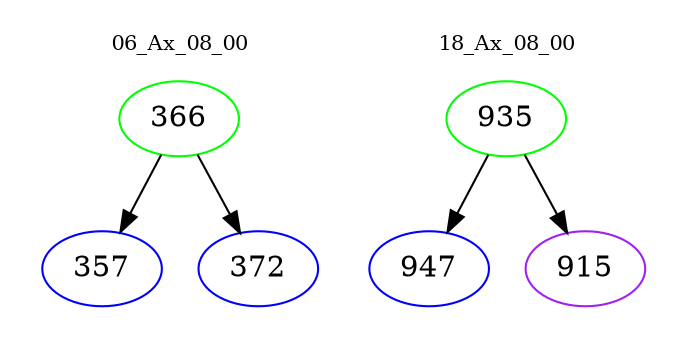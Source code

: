 digraph{
subgraph cluster_0 {
color = white
label = "06_Ax_08_00";
fontsize=10;
T0_366 [label="366", color="green"]
T0_366 -> T0_357 [color="black"]
T0_357 [label="357", color="blue"]
T0_366 -> T0_372 [color="black"]
T0_372 [label="372", color="blue"]
}
subgraph cluster_1 {
color = white
label = "18_Ax_08_00";
fontsize=10;
T1_935 [label="935", color="green"]
T1_935 -> T1_947 [color="black"]
T1_947 [label="947", color="blue"]
T1_935 -> T1_915 [color="black"]
T1_915 [label="915", color="purple"]
}
}
